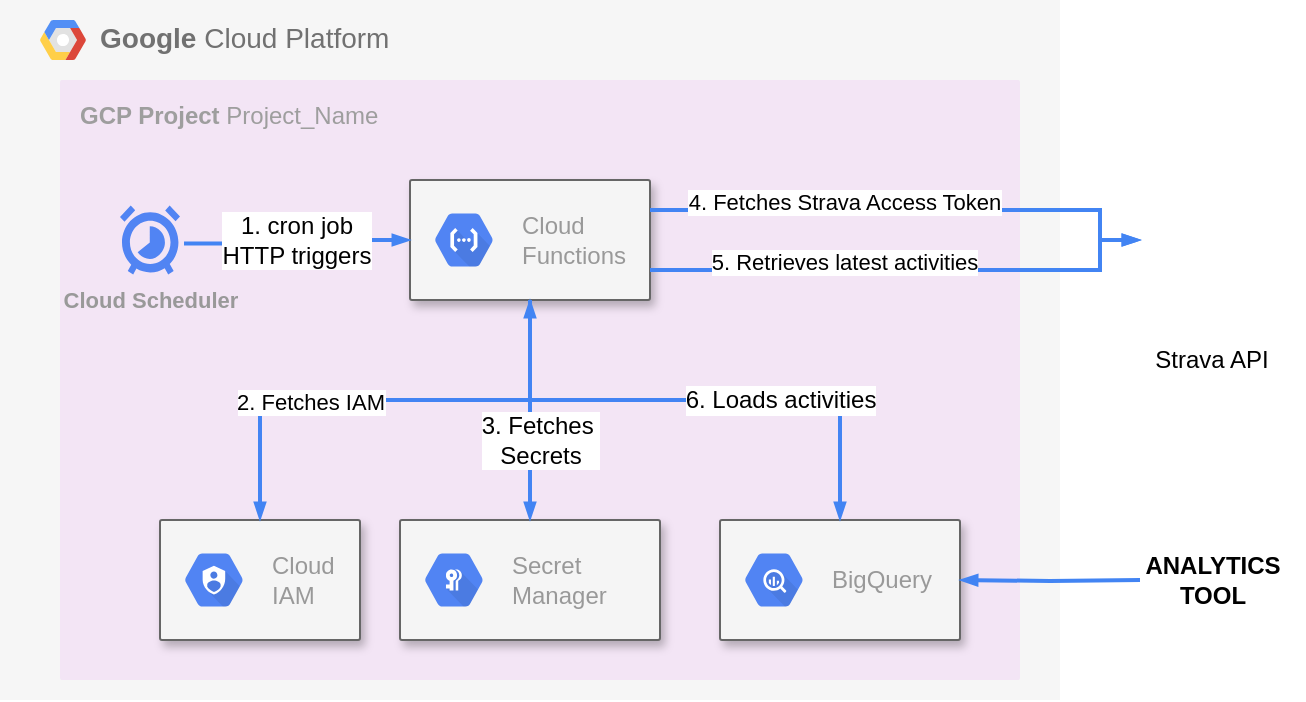 <mxfile version="14.2.4" type="embed">
    <diagram id="_xtL82eiIA6Ir4Lrgl7e" name="Page-1">
        <mxGraphModel dx="1074" dy="790" grid="1" gridSize="10" guides="1" tooltips="1" connect="1" arrows="1" fold="1" page="1" pageScale="1" pageWidth="1169" pageHeight="827" math="0" shadow="0">
            <root>
                <mxCell id="0"/>
                <mxCell id="1" parent="0"/>
                <mxCell id="10" value="&lt;b&gt;Google &lt;/b&gt;Cloud Platform" style="fillColor=#F6F6F6;strokeColor=none;shadow=0;gradientColor=none;fontSize=14;align=left;spacing=10;fontColor=#717171;9E9E9E;verticalAlign=top;spacingTop=-4;fontStyle=0;spacingLeft=40;html=1;container=0;" parent="1" vertex="1">
                    <mxGeometry x="200" y="200" width="530" height="350" as="geometry"/>
                </mxCell>
                <mxCell id="11" value="" style="shape=mxgraph.gcp2.google_cloud_platform;fillColor=#F6F6F6;strokeColor=none;shadow=0;gradientColor=none;" parent="1" vertex="1">
                    <mxGeometry x="220" y="210" width="23" height="20" as="geometry">
                        <mxPoint x="20" y="10" as="offset"/>
                    </mxGeometry>
                </mxCell>
                <mxCell id="12" value="&lt;b&gt;GCP Project &lt;/b&gt;Project_Name" style="points=[[0,0,0],[0.25,0,0],[0.5,0,0],[0.75,0,0],[1,0,0],[1,0.25,0],[1,0.5,0],[1,0.75,0],[1,1,0],[0.75,1,0],[0.5,1,0],[0.25,1,0],[0,1,0],[0,0.75,0],[0,0.5,0],[0,0.25,0]];rounded=1;absoluteArcSize=1;arcSize=2;html=1;strokeColor=none;gradientColor=none;shadow=0;dashed=0;fontSize=12;fontColor=#9E9E9E;align=left;verticalAlign=top;spacing=10;spacingTop=-4;fillColor=#F3E5F5;" parent="1" vertex="1">
                    <mxGeometry x="230" y="240" width="480" height="300" as="geometry"/>
                </mxCell>
                <mxCell id="13" value="Cloud Scheduler" style="html=1;fillColor=#5184F3;strokeColor=none;verticalAlign=top;labelPosition=center;verticalLabelPosition=bottom;align=center;fontSize=11;fontStyle=1;fontColor=#999999;shape=mxgraph.gcp2.cloud_scheduler" parent="1" vertex="1">
                    <mxGeometry x="260" y="302.75" width="30" height="34.5" as="geometry"/>
                </mxCell>
                <mxCell id="14" value="" style="strokeColor=#666666;shadow=1;strokeWidth=1;rounded=1;absoluteArcSize=1;arcSize=2;fillColor=#f5f5f5;fontColor=#333333;" parent="1" vertex="1">
                    <mxGeometry x="405" y="290" width="120" height="60" as="geometry"/>
                </mxCell>
                <mxCell id="15" value="Cloud&#10;Functions" style="dashed=0;connectable=0;html=1;fillColor=#5184F3;strokeColor=none;shape=mxgraph.gcp2.hexIcon;prIcon=cloud_functions;part=1;labelPosition=right;verticalLabelPosition=middle;align=left;verticalAlign=middle;spacingLeft=5;fontColor=#999999;fontSize=12;" parent="14" vertex="1">
                    <mxGeometry y="0.5" width="44" height="39" relative="1" as="geometry">
                        <mxPoint x="5" y="-19.5" as="offset"/>
                    </mxGeometry>
                </mxCell>
                <mxCell id="16" value="" style="strokeColor=#666666;shadow=1;strokeWidth=1;rounded=1;absoluteArcSize=1;arcSize=2;fillColor=#f5f5f5;fontColor=#333333;" parent="1" vertex="1">
                    <mxGeometry x="400" y="460" width="130" height="60" as="geometry"/>
                </mxCell>
                <mxCell id="17" value="Secret&amp;nbsp;&lt;br&gt;Manager" style="dashed=0;connectable=0;html=1;fillColor=#5184F3;strokeColor=none;shape=mxgraph.gcp2.hexIcon;prIcon=security_key_enforcement;part=1;labelPosition=right;verticalLabelPosition=middle;align=left;verticalAlign=middle;spacingLeft=5;fontColor=#999999;fontSize=12;" parent="16" vertex="1">
                    <mxGeometry y="0.5" width="44" height="39" relative="1" as="geometry">
                        <mxPoint x="5" y="-19.5" as="offset"/>
                    </mxGeometry>
                </mxCell>
                <mxCell id="18" value="" style="strokeColor=#666666;shadow=1;strokeWidth=1;rounded=1;absoluteArcSize=1;arcSize=2;fillColor=#f5f5f5;fontColor=#333333;" parent="1" vertex="1">
                    <mxGeometry x="280" y="460" width="100" height="60" as="geometry"/>
                </mxCell>
                <mxCell id="19" value="Cloud&#10;IAM" style="dashed=0;connectable=0;html=1;fillColor=#5184F3;strokeColor=none;shape=mxgraph.gcp2.hexIcon;prIcon=cloud_iam;part=1;labelPosition=right;verticalLabelPosition=middle;align=left;verticalAlign=middle;spacingLeft=5;fontColor=#999999;fontSize=12;" parent="18" vertex="1">
                    <mxGeometry y="0.5" width="44" height="39" relative="1" as="geometry">
                        <mxPoint x="5" y="-19.5" as="offset"/>
                    </mxGeometry>
                </mxCell>
                <mxCell id="20" value="" style="strokeColor=#666666;shadow=1;strokeWidth=1;rounded=1;absoluteArcSize=1;arcSize=2;fillColor=#f5f5f5;fontColor=#333333;" parent="1" vertex="1">
                    <mxGeometry x="560" y="460" width="120" height="60" as="geometry"/>
                </mxCell>
                <mxCell id="21" value="BigQuery" style="dashed=0;connectable=0;html=1;fillColor=#5184F3;strokeColor=none;shape=mxgraph.gcp2.hexIcon;prIcon=bigquery;part=1;labelPosition=right;verticalLabelPosition=middle;align=left;verticalAlign=middle;spacingLeft=5;fontColor=#999999;fontSize=12;" parent="20" vertex="1">
                    <mxGeometry y="0.5" width="44" height="39" relative="1" as="geometry">
                        <mxPoint x="5" y="-19.5" as="offset"/>
                    </mxGeometry>
                </mxCell>
                <mxCell id="23" value="1. cron job&lt;br&gt;HTTP triggers" style="edgeStyle=orthogonalEdgeStyle;fontSize=12;html=1;endArrow=blockThin;endFill=1;rounded=0;strokeWidth=2;endSize=4;startSize=4;dashed=0;strokeColor=#4284F3;exitX=1.067;exitY=0.551;exitDx=0;exitDy=0;exitPerimeter=0;entryX=0;entryY=0.5;entryDx=0;entryDy=0;" parent="1" source="13" target="14" edge="1">
                    <mxGeometry width="100" relative="1" as="geometry">
                        <mxPoint x="340" y="323.75" as="sourcePoint"/>
                        <mxPoint x="440" y="323.75" as="targetPoint"/>
                    </mxGeometry>
                </mxCell>
                <mxCell id="24" value="" style="edgeStyle=orthogonalEdgeStyle;fontSize=12;html=1;endArrow=blockThin;endFill=1;rounded=0;strokeWidth=2;endSize=4;startSize=4;dashed=0;strokeColor=#4284F3;entryX=0.5;entryY=0;entryDx=0;entryDy=0;exitX=0.5;exitY=1;exitDx=0;exitDy=0;startArrow=blockThin;startFill=1;" parent="1" source="14" target="18" edge="1">
                    <mxGeometry width="100" relative="1" as="geometry">
                        <mxPoint x="440" y="370" as="sourcePoint"/>
                        <mxPoint x="540" y="370" as="targetPoint"/>
                        <Array as="points">
                            <mxPoint x="465" y="400"/>
                            <mxPoint x="330" y="400"/>
                        </Array>
                    </mxGeometry>
                </mxCell>
                <mxCell id="27" value="2. Fetches IAM" style="edgeLabel;html=1;align=center;verticalAlign=middle;resizable=0;points=[];" parent="24" vertex="1" connectable="0">
                    <mxGeometry x="0.31" y="1" relative="1" as="geometry">
                        <mxPoint as="offset"/>
                    </mxGeometry>
                </mxCell>
                <mxCell id="26" value="3. Fetches&amp;nbsp;&lt;br&gt;Secrets" style="edgeStyle=orthogonalEdgeStyle;fontSize=12;html=1;endArrow=blockThin;endFill=1;rounded=0;strokeWidth=2;endSize=4;startSize=4;dashed=0;strokeColor=#4284F3;exitX=0.5;exitY=1;exitDx=0;exitDy=0;entryX=0.5;entryY=0;entryDx=0;entryDy=0;" parent="1" source="14" target="16" edge="1">
                    <mxGeometry x="0.273" y="5" width="100" relative="1" as="geometry">
                        <mxPoint x="500" y="390" as="sourcePoint"/>
                        <mxPoint x="600" y="390" as="targetPoint"/>
                        <Array as="points">
                            <mxPoint x="465" y="420"/>
                            <mxPoint x="465" y="420"/>
                        </Array>
                        <mxPoint as="offset"/>
                    </mxGeometry>
                </mxCell>
                <mxCell id="28" value="" style="edgeStyle=orthogonalEdgeStyle;fontSize=12;html=1;endArrow=blockThin;endFill=1;rounded=0;strokeWidth=2;endSize=4;startSize=4;dashed=0;strokeColor=#4284F3;exitX=1;exitY=0.25;exitDx=0;exitDy=0;" parent="1" source="14" edge="1">
                    <mxGeometry width="100" relative="1" as="geometry">
                        <mxPoint x="550" y="370" as="sourcePoint"/>
                        <mxPoint x="770" y="320" as="targetPoint"/>
                        <Array as="points">
                            <mxPoint x="750" y="305"/>
                            <mxPoint x="750" y="320"/>
                        </Array>
                    </mxGeometry>
                </mxCell>
                <mxCell id="31" value="4. Fetches Strava Access Token" style="edgeLabel;html=1;align=center;verticalAlign=middle;resizable=0;points=[];" parent="28" vertex="1" connectable="0">
                    <mxGeometry x="-0.412" y="4" relative="1" as="geometry">
                        <mxPoint x="20" as="offset"/>
                    </mxGeometry>
                </mxCell>
                <mxCell id="30" value="Strava API" style="shape=image;imageAspect=0;aspect=fixed;verticalLabelPosition=bottom;verticalAlign=top;image=https://cdn4.iconfinder.com/data/icons/logos-and-brands/512/323_Strava_logo-512.png;" parent="1" vertex="1">
                    <mxGeometry x="760" y="274" width="92" height="92" as="geometry"/>
                </mxCell>
                <mxCell id="32" value="" style="edgeStyle=orthogonalEdgeStyle;fontSize=12;html=1;endArrow=blockThin;endFill=1;rounded=0;strokeWidth=2;endSize=4;startSize=4;dashed=0;strokeColor=#4284F3;exitX=1;exitY=0.75;exitDx=0;exitDy=0;" parent="1" source="14" edge="1">
                    <mxGeometry width="100" relative="1" as="geometry">
                        <mxPoint x="535" y="315" as="sourcePoint"/>
                        <mxPoint x="770" y="320" as="targetPoint"/>
                        <Array as="points">
                            <mxPoint x="750" y="335"/>
                            <mxPoint x="750" y="320"/>
                        </Array>
                    </mxGeometry>
                </mxCell>
                <mxCell id="33" value="5. Retrieves latest activities" style="edgeLabel;html=1;align=center;verticalAlign=middle;resizable=0;points=[];" parent="32" vertex="1" connectable="0">
                    <mxGeometry x="-0.412" y="4" relative="1" as="geometry">
                        <mxPoint x="20" as="offset"/>
                    </mxGeometry>
                </mxCell>
                <mxCell id="35" value="6. Loads activities" style="edgeStyle=orthogonalEdgeStyle;fontSize=12;html=1;endArrow=blockThin;endFill=1;rounded=0;strokeWidth=2;endSize=4;startSize=4;dashed=0;strokeColor=#4284F3;exitX=0.5;exitY=1;exitDx=0;exitDy=0;entryX=0.5;entryY=0;entryDx=0;entryDy=0;" parent="1" source="14" target="20" edge="1">
                    <mxGeometry x="0.321" width="100" relative="1" as="geometry">
                        <mxPoint x="540" y="390" as="sourcePoint"/>
                        <mxPoint x="640" y="390" as="targetPoint"/>
                        <Array as="points">
                            <mxPoint x="465" y="400"/>
                            <mxPoint x="620" y="400"/>
                        </Array>
                        <mxPoint as="offset"/>
                    </mxGeometry>
                </mxCell>
                <mxCell id="36" value="" style="edgeStyle=orthogonalEdgeStyle;fontSize=12;html=1;endArrow=blockThin;endFill=1;rounded=0;strokeWidth=2;endSize=4;startSize=4;dashed=0;strokeColor=#4284F3;entryX=1;entryY=0.5;entryDx=0;entryDy=0;" edge="1" parent="1" target="20">
                    <mxGeometry width="100" relative="1" as="geometry">
                        <mxPoint x="770" y="490" as="sourcePoint"/>
                        <mxPoint x="840" y="490" as="targetPoint"/>
                    </mxGeometry>
                </mxCell>
                <mxCell id="37" value="&lt;b&gt;ANALYTICS&lt;br&gt;TOOL&lt;/b&gt;" style="text;html=1;align=center;verticalAlign=middle;resizable=0;points=[];autosize=1;" vertex="1" parent="1">
                    <mxGeometry x="766" y="475" width="80" height="30" as="geometry"/>
                </mxCell>
            </root>
        </mxGraphModel>
    </diagram>
</mxfile>